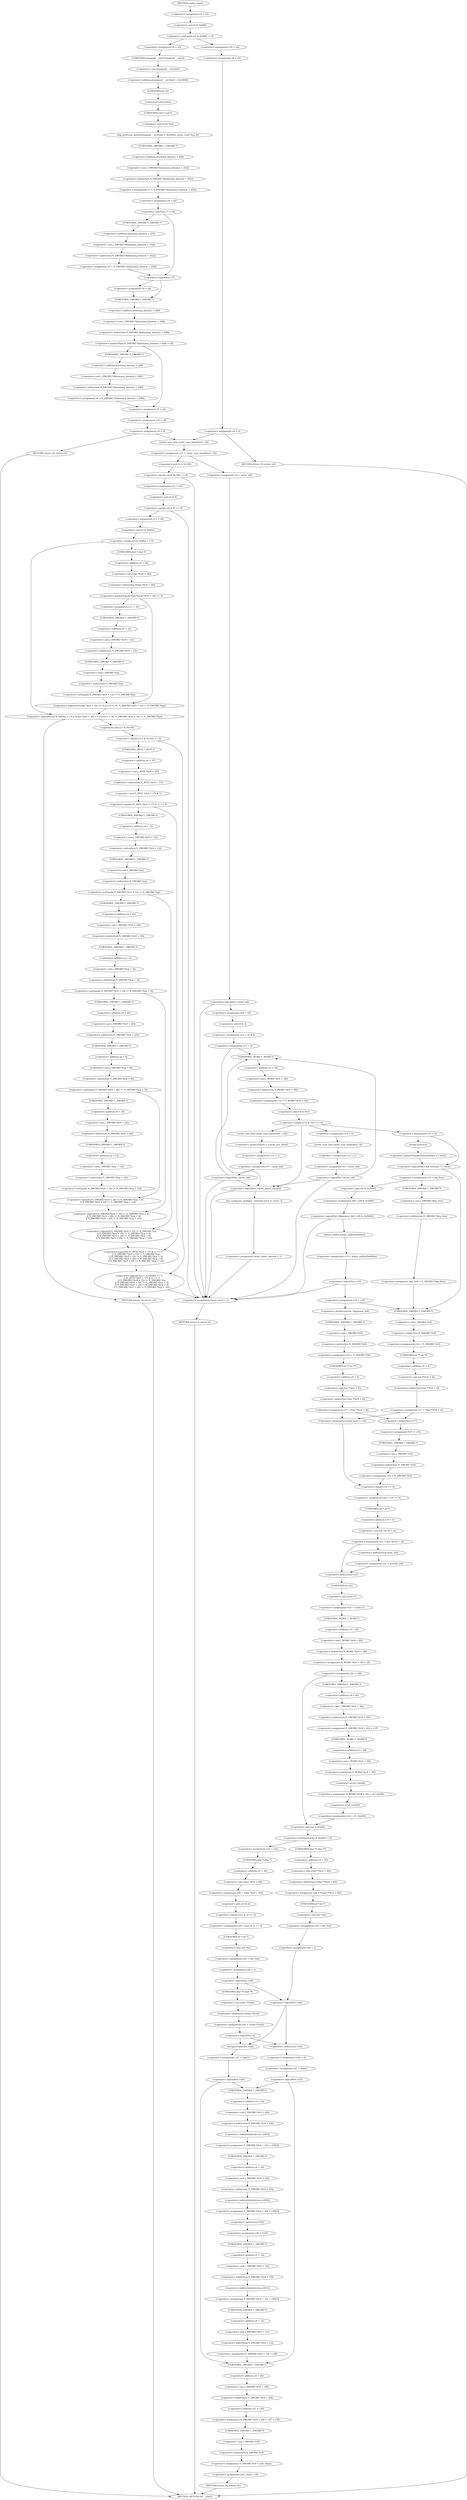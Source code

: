 digraph cache_insert {  
"1000158" [label = "(<operator>.assignment,v5 = a5)" ]
"1000162" [label = "(<operator>.notEquals,(a5 & 0x980) != 0)" ]
"1000163" [label = "(<operator>.and,a5 & 0x980)" ]
"1000168" [label = "(<operator>.assignment,v6 = a5)" ]
"1000171" [label = "(log_query,log_query((unsigned __int16)a5 + 0x10000, (int)s, (void *)cp, 0))" ]
"1000172" [label = "(<operator>.addition,(unsigned __int16)a5 + 0x10000)" ]
"1000173" [label = "(<operator>.cast,(unsigned __int16)a5)" ]
"1000174" [label = "(UNKNOWN,unsigned __int16,unsigned __int16)" ]
"1000177" [label = "(<operator>.cast,(int)s)" ]
"1000178" [label = "(UNKNOWN,int,int)" ]
"1000180" [label = "(<operator>.cast,(void *)cp)" ]
"1000181" [label = "(UNKNOWN,void *,void *)" ]
"1000184" [label = "(<operator>.assignment,v7 = *(_DWORD *)(dnsmasq_daemon + 252))" ]
"1000186" [label = "(<operator>.indirection,*(_DWORD *)(dnsmasq_daemon + 252))" ]
"1000187" [label = "(<operator>.cast,(_DWORD *)(dnsmasq_daemon + 252))" ]
"1000188" [label = "(UNKNOWN,_DWORD *,_DWORD *)" ]
"1000189" [label = "(<operator>.addition,dnsmasq_daemon + 252)" ]
"1000192" [label = "(<operator>.assignment,v8 = a4)" ]
"1000196" [label = "(<operator>.lessThan,v7 < a4)" ]
"1000199" [label = "(<operator>.assignment,v8 = *(_DWORD *)(dnsmasq_daemon + 252))" ]
"1000201" [label = "(<operator>.indirection,*(_DWORD *)(dnsmasq_daemon + 252))" ]
"1000202" [label = "(<operator>.cast,(_DWORD *)(dnsmasq_daemon + 252))" ]
"1000203" [label = "(UNKNOWN,_DWORD *,_DWORD *)" ]
"1000204" [label = "(<operator>.addition,dnsmasq_daemon + 252)" ]
"1000208" [label = "(<operator>.logicalNot,!v7)" ]
"1000210" [label = "(<operator>.assignment,v8 = a4)" ]
"1000214" [label = "(<operator>.greaterThan,*(_DWORD *)(dnsmasq_daemon + 248) > v8)" ]
"1000215" [label = "(<operator>.indirection,*(_DWORD *)(dnsmasq_daemon + 248))" ]
"1000216" [label = "(<operator>.cast,(_DWORD *)(dnsmasq_daemon + 248))" ]
"1000217" [label = "(UNKNOWN,_DWORD *,_DWORD *)" ]
"1000218" [label = "(<operator>.addition,dnsmasq_daemon + 248)" ]
"1000222" [label = "(<operator>.assignment,v8 = *(_DWORD *)(dnsmasq_daemon + 248))" ]
"1000224" [label = "(<operator>.indirection,*(_DWORD *)(dnsmasq_daemon + 248))" ]
"1000225" [label = "(<operator>.cast,(_DWORD *)(dnsmasq_daemon + 248))" ]
"1000226" [label = "(UNKNOWN,_DWORD *,_DWORD *)" ]
"1000227" [label = "(<operator>.addition,dnsmasq_daemon + 248)" ]
"1000230" [label = "(<operator>.assignment,v5 = a5)" ]
"1000233" [label = "(<operator>.assignment,v30 = v8)" ]
"1000236" [label = "(<operator>.assignment,v9 = 0)" ]
"1000241" [label = "(RETURN,return v9;,return v9;)" ]
"1000245" [label = "(<operator>.assignment,v30 = a4)" ]
"1000248" [label = "(<operator>.assignment,v6 = a5)" ]
"1000251" [label = "(<operator>.assignment,v9 = 0)" ]
"1000256" [label = "(RETURN,return v9;,return v9;)" ]
"1000258" [label = "(<operator>.assignment,v10 = cache_scan_free(time1, v5))" ]
"1000260" [label = "(cache_scan_free,cache_scan_free(time1, v5))" ]
"1000267" [label = "(<operator>.equals,(v6 & 0x180) == 0)" ]
"1000268" [label = "(<operator>.and,v6 & 0x180)" ]
"1000273" [label = "(<operator>.assignment,v9 = v10)" ]
"1000277" [label = "(<operator>.equals,(v6 & 8) == 0)" ]
"1000278" [label = "(<operator>.and,v6 & 8)" ]
"1000283" [label = "(<operator>.assignment,v11 = v6)" ]
"1000287" [label = "(<operator>.logicalOr,(a5 & 0x80u) == 0 || *(char *)(v9 + 36) >= 0 || (v11 = v6, *(_DWORD *)(v9 + 12) != *(_DWORD *)cp))" ]
"1000288" [label = "(<operator>.equals,(a5 & 0x80u) == 0)" ]
"1000289" [label = "(<operator>.and,a5 & 0x80u)" ]
"1000293" [label = "(<operator>.logicalOr,*(char *)(v9 + 36) >= 0 || (v11 = v6, *(_DWORD *)(v9 + 12) != *(_DWORD *)cp))" ]
"1000294" [label = "(<operator>.greaterEqualsThan,*(char *)(v9 + 36) >= 0)" ]
"1000295" [label = "(<operator>.indirection,*(char *)(v9 + 36))" ]
"1000296" [label = "(<operator>.cast,(char *)(v9 + 36))" ]
"1000297" [label = "(UNKNOWN,char *,char *)" ]
"1000298" [label = "(<operator>.addition,v9 + 36)" ]
"1000303" [label = "(<operator>.assignment,v11 = v6)" ]
"1000306" [label = "(<operator>.notEquals,*(_DWORD *)(v9 + 12) != *(_DWORD *)cp)" ]
"1000307" [label = "(<operator>.indirection,*(_DWORD *)(v9 + 12))" ]
"1000308" [label = "(<operator>.cast,(_DWORD *)(v9 + 12))" ]
"1000309" [label = "(UNKNOWN,_DWORD *,_DWORD *)" ]
"1000310" [label = "(<operator>.addition,v9 + 12)" ]
"1000313" [label = "(<operator>.indirection,*(_DWORD *)cp)" ]
"1000314" [label = "(<operator>.cast,(_DWORD *)cp)" ]
"1000315" [label = "(UNKNOWN,_DWORD *,_DWORD *)" ]
"1000319" [label = "(<operator>.logicalOr,(v11 & 0x100) == 0\n        || (*(_BYTE *)(v9 + 37) & 1) == 0\n        || *(_DWORD *)(v9 + 12) != *(_DWORD *)cp\n        || *(_DWORD *)(v9 + 16) != *(_DWORD *)(cp + 4)\n        || *(_DWORD *)(v9 + 20) != *(_DWORD *)(cp + 8)\n        || *(_DWORD *)(v9 + 24) != *(_DWORD *)(cp + 12))" ]
"1000320" [label = "(<operator>.equals,(v11 & 0x100) == 0)" ]
"1000321" [label = "(<operator>.and,v11 & 0x100)" ]
"1000325" [label = "(<operator>.logicalOr,(*(_BYTE *)(v9 + 37) & 1) == 0\n        || *(_DWORD *)(v9 + 12) != *(_DWORD *)cp\n        || *(_DWORD *)(v9 + 16) != *(_DWORD *)(cp + 4)\n        || *(_DWORD *)(v9 + 20) != *(_DWORD *)(cp + 8)\n        || *(_DWORD *)(v9 + 24) != *(_DWORD *)(cp + 12))" ]
"1000326" [label = "(<operator>.equals,(*(_BYTE *)(v9 + 37) & 1) == 0)" ]
"1000327" [label = "(<operator>.and,*(_BYTE *)(v9 + 37) & 1)" ]
"1000328" [label = "(<operator>.indirection,*(_BYTE *)(v9 + 37))" ]
"1000329" [label = "(<operator>.cast,(_BYTE *)(v9 + 37))" ]
"1000330" [label = "(UNKNOWN,_BYTE *,_BYTE *)" ]
"1000331" [label = "(<operator>.addition,v9 + 37)" ]
"1000336" [label = "(<operator>.logicalOr,*(_DWORD *)(v9 + 12) != *(_DWORD *)cp\n        || *(_DWORD *)(v9 + 16) != *(_DWORD *)(cp + 4)\n        || *(_DWORD *)(v9 + 20) != *(_DWORD *)(cp + 8)\n        || *(_DWORD *)(v9 + 24) != *(_DWORD *)(cp + 12))" ]
"1000337" [label = "(<operator>.notEquals,*(_DWORD *)(v9 + 12) != *(_DWORD *)cp)" ]
"1000338" [label = "(<operator>.indirection,*(_DWORD *)(v9 + 12))" ]
"1000339" [label = "(<operator>.cast,(_DWORD *)(v9 + 12))" ]
"1000340" [label = "(UNKNOWN,_DWORD *,_DWORD *)" ]
"1000341" [label = "(<operator>.addition,v9 + 12)" ]
"1000344" [label = "(<operator>.indirection,*(_DWORD *)cp)" ]
"1000345" [label = "(<operator>.cast,(_DWORD *)cp)" ]
"1000346" [label = "(UNKNOWN,_DWORD *,_DWORD *)" ]
"1000348" [label = "(<operator>.logicalOr,*(_DWORD *)(v9 + 16) != *(_DWORD *)(cp + 4)\n        || *(_DWORD *)(v9 + 20) != *(_DWORD *)(cp + 8)\n        || *(_DWORD *)(v9 + 24) != *(_DWORD *)(cp + 12))" ]
"1000349" [label = "(<operator>.notEquals,*(_DWORD *)(v9 + 16) != *(_DWORD *)(cp + 4))" ]
"1000350" [label = "(<operator>.indirection,*(_DWORD *)(v9 + 16))" ]
"1000351" [label = "(<operator>.cast,(_DWORD *)(v9 + 16))" ]
"1000352" [label = "(UNKNOWN,_DWORD *,_DWORD *)" ]
"1000353" [label = "(<operator>.addition,v9 + 16)" ]
"1000356" [label = "(<operator>.indirection,*(_DWORD *)(cp + 4))" ]
"1000357" [label = "(<operator>.cast,(_DWORD *)(cp + 4))" ]
"1000358" [label = "(UNKNOWN,_DWORD *,_DWORD *)" ]
"1000359" [label = "(<operator>.addition,cp + 4)" ]
"1000362" [label = "(<operator>.logicalOr,*(_DWORD *)(v9 + 20) != *(_DWORD *)(cp + 8)\n        || *(_DWORD *)(v9 + 24) != *(_DWORD *)(cp + 12))" ]
"1000363" [label = "(<operator>.notEquals,*(_DWORD *)(v9 + 20) != *(_DWORD *)(cp + 8))" ]
"1000364" [label = "(<operator>.indirection,*(_DWORD *)(v9 + 20))" ]
"1000365" [label = "(<operator>.cast,(_DWORD *)(v9 + 20))" ]
"1000366" [label = "(UNKNOWN,_DWORD *,_DWORD *)" ]
"1000367" [label = "(<operator>.addition,v9 + 20)" ]
"1000370" [label = "(<operator>.indirection,*(_DWORD *)(cp + 8))" ]
"1000371" [label = "(<operator>.cast,(_DWORD *)(cp + 8))" ]
"1000372" [label = "(UNKNOWN,_DWORD *,_DWORD *)" ]
"1000373" [label = "(<operator>.addition,cp + 8)" ]
"1000376" [label = "(<operator>.notEquals,*(_DWORD *)(v9 + 24) != *(_DWORD *)(cp + 12))" ]
"1000377" [label = "(<operator>.indirection,*(_DWORD *)(v9 + 24))" ]
"1000378" [label = "(<operator>.cast,(_DWORD *)(v9 + 24))" ]
"1000379" [label = "(UNKNOWN,_DWORD *,_DWORD *)" ]
"1000380" [label = "(<operator>.addition,v9 + 24)" ]
"1000383" [label = "(<operator>.indirection,*(_DWORD *)(cp + 12))" ]
"1000384" [label = "(<operator>.cast,(_DWORD *)(cp + 12))" ]
"1000385" [label = "(UNKNOWN,_DWORD *,_DWORD *)" ]
"1000386" [label = "(<operator>.addition,cp + 12)" ]
"1000391" [label = "(RETURN,return v9;,return v9;)" ]
"1000393" [label = "(<operator>.assignment,v9 = cache_tail)" ]
"1000397" [label = "(<operator>.logicalNot,!cache_tail)" ]
"1000400" [label = "(<operator>.assignment,v29 = v6)" ]
"1000403" [label = "(<operator>.assignment,v12 = v6 & 4)" ]
"1000405" [label = "(<operator>.and,v6 & 4)" ]
"1000408" [label = "(<operator>.assignment,v13 = 0)" ]
"1000414" [label = "(<operator>.assignment,v14 = *(_WORD *)(v9 + 36))" ]
"1000416" [label = "(<operator>.indirection,*(_WORD *)(v9 + 36))" ]
"1000417" [label = "(<operator>.cast,(_WORD *)(v9 + 36))" ]
"1000418" [label = "(UNKNOWN,_WORD *,_WORD *)" ]
"1000419" [label = "(<operator>.addition,v9 + 36)" ]
"1000423" [label = "(<operator>.equals,(v14 & 0xC) == 0)" ]
"1000424" [label = "(<operator>.and,v14 & 0xC)" ]
"1000429" [label = "(<operator>.assignment,v15 = 0)" ]
"1000433" [label = "(<operator>.logicalAnd,s && strlen(s) >= 0x32)" ]
"1000435" [label = "(<operator>.greaterEqualsThan,strlen(s) >= 0x32)" ]
"1000436" [label = "(strlen,strlen(s))" ]
"1000440" [label = "(<operator>.assignment,v15 = big_free)" ]
"1000446" [label = "(<operator>.assignment,big_free = *(_DWORD *)big_free)" ]
"1000448" [label = "(<operator>.indirection,*(_DWORD *)big_free)" ]
"1000449" [label = "(<operator>.cast,(_DWORD *)big_free)" ]
"1000450" [label = "(UNKNOWN,_DWORD *,_DWORD *)" ]
"1000455" [label = "(<operator>.logicalNot,!(bignames_left | v29 & 0x5000))" ]
"1000456" [label = "(<operator>.or,bignames_left | v29 & 0x5000)" ]
"1000458" [label = "(<operator>.and,v29 & 0x5000)" ]
"1000462" [label = "(<operator>.assignment,v19 = whine_malloc(0x404u))" ]
"1000464" [label = "(whine_malloc,whine_malloc(0x404u))" ]
"1000467" [label = "(<operator>.logicalNot,!v19)" ]
"1000470" [label = "(<operator>.assignment,v15 = v19)" ]
"1000476" [label = "(<operator>.preDecrement,--bignames_left)" ]
"1000478" [label = "(<operator>.assignment,v16 = *(_DWORD *)v9)" ]
"1000480" [label = "(<operator>.indirection,*(_DWORD *)v9)" ]
"1000481" [label = "(<operator>.cast,(_DWORD *)v9)" ]
"1000482" [label = "(UNKNOWN,_DWORD *,_DWORD *)" ]
"1000484" [label = "(<operator>.assignment,v17 = *(int **)(v9 + 4))" ]
"1000486" [label = "(<operator>.indirection,*(int **)(v9 + 4))" ]
"1000487" [label = "(<operator>.cast,(int **)(v9 + 4))" ]
"1000488" [label = "(UNKNOWN,int **,int **)" ]
"1000489" [label = "(<operator>.addition,v9 + 4)" ]
"1000496" [label = "(<operator>.assignment,v16 = *(_DWORD *)v9)" ]
"1000498" [label = "(<operator>.indirection,*(_DWORD *)v9)" ]
"1000499" [label = "(<operator>.cast,(_DWORD *)v9)" ]
"1000500" [label = "(UNKNOWN,_DWORD *,_DWORD *)" ]
"1000502" [label = "(<operator>.assignment,v17 = *(int **)(v9 + 4))" ]
"1000504" [label = "(<operator>.indirection,*(int **)(v9 + 4))" ]
"1000505" [label = "(<operator>.cast,(int **)(v9 + 4))" ]
"1000506" [label = "(UNKNOWN,int **,int **)" ]
"1000507" [label = "(<operator>.addition,v9 + 4)" ]
"1000514" [label = "(<operator>.assignment,*v17 = v16)" ]
"1000515" [label = "(<operator>.indirection,*v17)" ]
"1000518" [label = "(<operator>.assignment,v16 = *(_DWORD *)v9)" ]
"1000520" [label = "(<operator>.indirection,*(_DWORD *)v9)" ]
"1000521" [label = "(<operator>.cast,(_DWORD *)v9)" ]
"1000522" [label = "(UNKNOWN,_DWORD *,_DWORD *)" ]
"1000526" [label = "(<operator>.assignment,cache_head = v16)" ]
"1000530" [label = "(<operator>.assignment,v20 = v16 == 0)" ]
"1000532" [label = "(<operator>.equals,v16 == 0)" ]
"1000535" [label = "(<operator>.assignment,v21 = (int *)(v16 + 4))" ]
"1000537" [label = "(<operator>.cast,(int *)(v16 + 4))" ]
"1000538" [label = "(UNKNOWN,int *,int *)" ]
"1000539" [label = "(<operator>.addition,v16 + 4)" ]
"1000544" [label = "(<operator>.assignment,v21 = &cache_tail)" ]
"1000546" [label = "(<operator>.addressOf,&cache_tail)" ]
"1000548" [label = "(<operator>.assignment,*v21 = (int)v17)" ]
"1000549" [label = "(<operator>.indirection,*v21)" ]
"1000551" [label = "(<operator>.cast,(int)v17)" ]
"1000552" [label = "(UNKNOWN,int,int)" ]
"1000554" [label = "(<operator>.assignment,*(_WORD *)(v9 + 36) = a5)" ]
"1000555" [label = "(<operator>.indirection,*(_WORD *)(v9 + 36))" ]
"1000556" [label = "(<operator>.cast,(_WORD *)(v9 + 36))" ]
"1000557" [label = "(UNKNOWN,_WORD *,_WORD *)" ]
"1000558" [label = "(<operator>.addition,v9 + 36)" ]
"1000562" [label = "(<operator>.assignment,v22 = v29)" ]
"1000568" [label = "(<operator>.assignment,*(_DWORD *)(v9 + 40) = v15)" ]
"1000569" [label = "(<operator>.indirection,*(_DWORD *)(v9 + 40))" ]
"1000570" [label = "(<operator>.cast,(_DWORD *)(v9 + 40))" ]
"1000571" [label = "(UNKNOWN,_DWORD *,_DWORD *)" ]
"1000572" [label = "(<operator>.addition,v9 + 40)" ]
"1000576" [label = "(<operator>.assignment,*(_WORD *)(v9 + 36) = a5 | 0x200)" ]
"1000577" [label = "(<operator>.indirection,*(_WORD *)(v9 + 36))" ]
"1000578" [label = "(<operator>.cast,(_WORD *)(v9 + 36))" ]
"1000579" [label = "(UNKNOWN,_WORD *,_WORD *)" ]
"1000580" [label = "(<operator>.addition,v9 + 36)" ]
"1000583" [label = "(<operator>.or,a5 | 0x200)" ]
"1000586" [label = "(<operator>.assignment,v22 = a5 | 0x200)" ]
"1000588" [label = "(<operator>.or,a5 | 0x200)" ]
"1000592" [label = "(<operator>.notEquals,(v22 & 0x200) != 0)" ]
"1000593" [label = "(<operator>.and,v22 & 0x200)" ]
"1000598" [label = "(<operator>.assignment,v24 = *(char **)(v9 + 40))" ]
"1000600" [label = "(<operator>.indirection,*(char **)(v9 + 40))" ]
"1000601" [label = "(<operator>.cast,(char **)(v9 + 40))" ]
"1000602" [label = "(UNKNOWN,char **,char **)" ]
"1000603" [label = "(<operator>.addition,v9 + 40)" ]
"1000606" [label = "(<operator>.assignment,v25 = (int *)cp)" ]
"1000608" [label = "(<operator>.cast,(int *)cp)" ]
"1000609" [label = "(UNKNOWN,int *,int *)" ]
"1000611" [label = "(<operator>.assignment,v26 = s)" ]
"1000616" [label = "(<operator>.assignment,v23 = v22)" ]
"1000619" [label = "(<operator>.assignment,v24 = (char *)(v9 + 40))" ]
"1000621" [label = "(<operator>.cast,(char *)(v9 + 40))" ]
"1000622" [label = "(UNKNOWN,char *,char *)" ]
"1000623" [label = "(<operator>.addition,v9 + 40)" ]
"1000626" [label = "(<operator>.assignment,v20 = (v23 & 2) == 0)" ]
"1000628" [label = "(<operator>.equals,(v23 & 2) == 0)" ]
"1000629" [label = "(<operator>.and,v23 & 2)" ]
"1000633" [label = "(<operator>.assignment,v25 = (int *)cp)" ]
"1000635" [label = "(<operator>.cast,(int *)cp)" ]
"1000636" [label = "(UNKNOWN,int *,int *)" ]
"1000638" [label = "(<operator>.assignment,v26 = s)" ]
"1000642" [label = "(<operator>.logicalNot,!v20)" ]
"1000645" [label = "(<operator>.assignment,v24 = *(char **)v24)" ]
"1000647" [label = "(<operator>.indirection,*(char **)v24)" ]
"1000648" [label = "(<operator>.cast,(char **)v24)" ]
"1000649" [label = "(UNKNOWN,char **,char **)" ]
"1000652" [label = "(<operator>.logicalNot,!s)" ]
"1000656" [label = "(<operator>.assignment,*v24 = 0)" ]
"1000657" [label = "(<operator>.indirection,*v24)" ]
"1000660" [label = "(<operator>.assignment,v27 = time1)" ]
"1000664" [label = "(<operator>.logicalNot,!v25)" ]
"1000668" [label = "(<operator>.assignment,*(_DWORD *)(v9 + 28) = v27 + v30)" ]
"1000669" [label = "(<operator>.indirection,*(_DWORD *)(v9 + 28))" ]
"1000670" [label = "(<operator>.cast,(_DWORD *)(v9 + 28))" ]
"1000671" [label = "(UNKNOWN,_DWORD *,_DWORD *)" ]
"1000672" [label = "(<operator>.addition,v9 + 28)" ]
"1000675" [label = "(<operator>.addition,v27 + v30)" ]
"1000678" [label = "(<operator>.assignment,*(_DWORD *)v9 = new_chain)" ]
"1000679" [label = "(<operator>.indirection,*(_DWORD *)v9)" ]
"1000680" [label = "(<operator>.cast,(_DWORD *)v9)" ]
"1000681" [label = "(UNKNOWN,_DWORD *,_DWORD *)" ]
"1000684" [label = "(<operator>.assignment,new_chain = v9)" ]
"1000687" [label = "(RETURN,return v9;,return v9;)" ]
"1000690" [label = "(<operator>.assignment,*(_DWORD *)(v9 + 24) = v25[3])" ]
"1000691" [label = "(<operator>.indirection,*(_DWORD *)(v9 + 24))" ]
"1000692" [label = "(<operator>.cast,(_DWORD *)(v9 + 24))" ]
"1000693" [label = "(UNKNOWN,_DWORD *,_DWORD *)" ]
"1000694" [label = "(<operator>.addition,v9 + 24)" ]
"1000697" [label = "(<operator>.indirectIndexAccess,v25[3])" ]
"1000700" [label = "(<operator>.assignment,*(_DWORD *)(v9 + 20) = v25[2])" ]
"1000701" [label = "(<operator>.indirection,*(_DWORD *)(v9 + 20))" ]
"1000702" [label = "(<operator>.cast,(_DWORD *)(v9 + 20))" ]
"1000703" [label = "(UNKNOWN,_DWORD *,_DWORD *)" ]
"1000704" [label = "(<operator>.addition,v9 + 20)" ]
"1000707" [label = "(<operator>.indirectIndexAccess,v25[2])" ]
"1000710" [label = "(<operator>.assignment,v28 = *v25)" ]
"1000712" [label = "(<operator>.indirection,*v25)" ]
"1000714" [label = "(<operator>.assignment,*(_DWORD *)(v9 + 16) = v25[1])" ]
"1000715" [label = "(<operator>.indirection,*(_DWORD *)(v9 + 16))" ]
"1000716" [label = "(<operator>.cast,(_DWORD *)(v9 + 16))" ]
"1000717" [label = "(UNKNOWN,_DWORD *,_DWORD *)" ]
"1000718" [label = "(<operator>.addition,v9 + 16)" ]
"1000721" [label = "(<operator>.indirectIndexAccess,v25[1])" ]
"1000724" [label = "(<operator>.assignment,*(_DWORD *)(v9 + 12) = v28)" ]
"1000725" [label = "(<operator>.indirection,*(_DWORD *)(v9 + 12))" ]
"1000726" [label = "(<operator>.cast,(_DWORD *)(v9 + 12))" ]
"1000727" [label = "(UNKNOWN,_DWORD *,_DWORD *)" ]
"1000728" [label = "(<operator>.addition,v9 + 12)" ]
"1000734" [label = "(strcpy,strcpy(v24, v26))" ]
"1000737" [label = "(<operator>.assignment,v27 = time1)" ]
"1000741" [label = "(<operator>.logicalNot,!v25)" ]
"1000746" [label = "(<operator>.logicalNot,!v26)" ]
"1000756" [label = "(cache_scan_free,cache_scan_free(time1, v14))" ]
"1000759" [label = "(<operator>.preIncrement,++cache_live_freed)" ]
"1000761" [label = "(<operator>.assignment,v13 = 1)" ]
"1000764" [label = "(<operator>.assignment,v9 = cache_tail)" ]
"1000768" [label = "(<operator>.logicalNot,!cache_tail)" ]
"1000773" [label = "(<operator>.assignment,v13 = 0)" ]
"1000776" [label = "(cache_scan_free,cache_scan_free(time1, 0))" ]
"1000779" [label = "(<operator>.assignment,v12 = 1)" ]
"1000782" [label = "(<operator>.assignment,v9 = cache_tail)" ]
"1000786" [label = "(<operator>.logicalNot,!cache_tail)" ]
"1000790" [label = "(<operator>.logicalNot,!cache_insert_warned)" ]
"1000793" [label = "(my_syslog,my_syslog(3, \"Internal error in cache.\"))" ]
"1000796" [label = "(<operator>.assignment,cache_insert_warned = 1)" ]
"1000800" [label = "(<operator>.assignment,insert_error = 1)" ]
"1000803" [label = "(RETURN,return 0;,return 0;)" ]
"1000126" [label = "(METHOD,cache_insert)" ]
"1000805" [label = "(METHOD_RETURN,int __cdecl)" ]
  "1000158" -> "1000163" 
  "1000162" -> "1000168" 
  "1000162" -> "1000245" 
  "1000163" -> "1000162" 
  "1000168" -> "1000174" 
  "1000171" -> "1000188" 
  "1000172" -> "1000178" 
  "1000173" -> "1000172" 
  "1000174" -> "1000173" 
  "1000177" -> "1000181" 
  "1000178" -> "1000177" 
  "1000180" -> "1000171" 
  "1000181" -> "1000180" 
  "1000184" -> "1000192" 
  "1000186" -> "1000184" 
  "1000187" -> "1000186" 
  "1000188" -> "1000189" 
  "1000189" -> "1000187" 
  "1000192" -> "1000196" 
  "1000196" -> "1000203" 
  "1000196" -> "1000208" 
  "1000199" -> "1000208" 
  "1000201" -> "1000199" 
  "1000202" -> "1000201" 
  "1000203" -> "1000204" 
  "1000204" -> "1000202" 
  "1000208" -> "1000217" 
  "1000208" -> "1000210" 
  "1000210" -> "1000217" 
  "1000214" -> "1000226" 
  "1000214" -> "1000230" 
  "1000215" -> "1000214" 
  "1000216" -> "1000215" 
  "1000217" -> "1000218" 
  "1000218" -> "1000216" 
  "1000222" -> "1000230" 
  "1000224" -> "1000222" 
  "1000225" -> "1000224" 
  "1000226" -> "1000227" 
  "1000227" -> "1000225" 
  "1000230" -> "1000233" 
  "1000233" -> "1000236" 
  "1000236" -> "1000241" 
  "1000236" -> "1000260" 
  "1000241" -> "1000805" 
  "1000245" -> "1000248" 
  "1000248" -> "1000251" 
  "1000251" -> "1000256" 
  "1000251" -> "1000260" 
  "1000256" -> "1000805" 
  "1000258" -> "1000268" 
  "1000258" -> "1000393" 
  "1000260" -> "1000258" 
  "1000267" -> "1000800" 
  "1000267" -> "1000273" 
  "1000268" -> "1000267" 
  "1000273" -> "1000278" 
  "1000277" -> "1000800" 
  "1000277" -> "1000283" 
  "1000278" -> "1000277" 
  "1000283" -> "1000289" 
  "1000287" -> "1000321" 
  "1000287" -> "1000391" 
  "1000288" -> "1000297" 
  "1000288" -> "1000287" 
  "1000289" -> "1000288" 
  "1000293" -> "1000287" 
  "1000294" -> "1000293" 
  "1000294" -> "1000303" 
  "1000295" -> "1000294" 
  "1000296" -> "1000295" 
  "1000297" -> "1000298" 
  "1000298" -> "1000296" 
  "1000303" -> "1000309" 
  "1000306" -> "1000293" 
  "1000307" -> "1000315" 
  "1000308" -> "1000307" 
  "1000309" -> "1000310" 
  "1000310" -> "1000308" 
  "1000313" -> "1000306" 
  "1000314" -> "1000313" 
  "1000315" -> "1000314" 
  "1000319" -> "1000800" 
  "1000319" -> "1000391" 
  "1000320" -> "1000330" 
  "1000320" -> "1000319" 
  "1000321" -> "1000320" 
  "1000325" -> "1000319" 
  "1000326" -> "1000340" 
  "1000326" -> "1000325" 
  "1000327" -> "1000326" 
  "1000328" -> "1000327" 
  "1000329" -> "1000328" 
  "1000330" -> "1000331" 
  "1000331" -> "1000329" 
  "1000336" -> "1000325" 
  "1000337" -> "1000352" 
  "1000337" -> "1000336" 
  "1000338" -> "1000346" 
  "1000339" -> "1000338" 
  "1000340" -> "1000341" 
  "1000341" -> "1000339" 
  "1000344" -> "1000337" 
  "1000345" -> "1000344" 
  "1000346" -> "1000345" 
  "1000348" -> "1000336" 
  "1000349" -> "1000366" 
  "1000349" -> "1000348" 
  "1000350" -> "1000358" 
  "1000351" -> "1000350" 
  "1000352" -> "1000353" 
  "1000353" -> "1000351" 
  "1000356" -> "1000349" 
  "1000357" -> "1000356" 
  "1000358" -> "1000359" 
  "1000359" -> "1000357" 
  "1000362" -> "1000348" 
  "1000363" -> "1000379" 
  "1000363" -> "1000362" 
  "1000364" -> "1000372" 
  "1000365" -> "1000364" 
  "1000366" -> "1000367" 
  "1000367" -> "1000365" 
  "1000370" -> "1000363" 
  "1000371" -> "1000370" 
  "1000372" -> "1000373" 
  "1000373" -> "1000371" 
  "1000376" -> "1000362" 
  "1000377" -> "1000385" 
  "1000378" -> "1000377" 
  "1000379" -> "1000380" 
  "1000380" -> "1000378" 
  "1000383" -> "1000376" 
  "1000384" -> "1000383" 
  "1000385" -> "1000386" 
  "1000386" -> "1000384" 
  "1000391" -> "1000805" 
  "1000393" -> "1000397" 
  "1000397" -> "1000800" 
  "1000397" -> "1000400" 
  "1000400" -> "1000405" 
  "1000403" -> "1000408" 
  "1000405" -> "1000403" 
  "1000408" -> "1000418" 
  "1000408" -> "1000790" 
  "1000414" -> "1000424" 
  "1000416" -> "1000414" 
  "1000417" -> "1000416" 
  "1000418" -> "1000419" 
  "1000419" -> "1000417" 
  "1000423" -> "1000429" 
  "1000423" -> "1000790" 
  "1000423" -> "1000756" 
  "1000423" -> "1000773" 
  "1000424" -> "1000423" 
  "1000429" -> "1000433" 
  "1000429" -> "1000436" 
  "1000433" -> "1000440" 
  "1000433" -> "1000500" 
  "1000435" -> "1000433" 
  "1000436" -> "1000435" 
  "1000440" -> "1000450" 
  "1000440" -> "1000458" 
  "1000446" -> "1000500" 
  "1000448" -> "1000446" 
  "1000449" -> "1000448" 
  "1000450" -> "1000449" 
  "1000455" -> "1000800" 
  "1000455" -> "1000464" 
  "1000456" -> "1000455" 
  "1000458" -> "1000456" 
  "1000462" -> "1000467" 
  "1000464" -> "1000462" 
  "1000467" -> "1000800" 
  "1000467" -> "1000470" 
  "1000470" -> "1000476" 
  "1000470" -> "1000500" 
  "1000476" -> "1000482" 
  "1000478" -> "1000488" 
  "1000480" -> "1000478" 
  "1000481" -> "1000480" 
  "1000482" -> "1000481" 
  "1000484" -> "1000515" 
  "1000484" -> "1000526" 
  "1000486" -> "1000484" 
  "1000487" -> "1000486" 
  "1000488" -> "1000489" 
  "1000489" -> "1000487" 
  "1000496" -> "1000506" 
  "1000498" -> "1000496" 
  "1000499" -> "1000498" 
  "1000500" -> "1000499" 
  "1000502" -> "1000515" 
  "1000502" -> "1000526" 
  "1000504" -> "1000502" 
  "1000505" -> "1000504" 
  "1000506" -> "1000507" 
  "1000507" -> "1000505" 
  "1000514" -> "1000522" 
  "1000515" -> "1000514" 
  "1000518" -> "1000532" 
  "1000520" -> "1000518" 
  "1000521" -> "1000520" 
  "1000522" -> "1000521" 
  "1000526" -> "1000532" 
  "1000530" -> "1000538" 
  "1000532" -> "1000530" 
  "1000535" -> "1000546" 
  "1000535" -> "1000549" 
  "1000537" -> "1000535" 
  "1000538" -> "1000539" 
  "1000539" -> "1000537" 
  "1000544" -> "1000549" 
  "1000546" -> "1000544" 
  "1000548" -> "1000557" 
  "1000549" -> "1000552" 
  "1000551" -> "1000548" 
  "1000552" -> "1000551" 
  "1000554" -> "1000562" 
  "1000555" -> "1000554" 
  "1000556" -> "1000555" 
  "1000557" -> "1000558" 
  "1000558" -> "1000556" 
  "1000562" -> "1000571" 
  "1000562" -> "1000593" 
  "1000568" -> "1000579" 
  "1000569" -> "1000568" 
  "1000570" -> "1000569" 
  "1000571" -> "1000572" 
  "1000572" -> "1000570" 
  "1000576" -> "1000588" 
  "1000577" -> "1000583" 
  "1000578" -> "1000577" 
  "1000579" -> "1000580" 
  "1000580" -> "1000578" 
  "1000583" -> "1000576" 
  "1000586" -> "1000593" 
  "1000588" -> "1000586" 
  "1000592" -> "1000602" 
  "1000592" -> "1000616" 
  "1000593" -> "1000592" 
  "1000598" -> "1000609" 
  "1000600" -> "1000598" 
  "1000601" -> "1000600" 
  "1000602" -> "1000603" 
  "1000603" -> "1000601" 
  "1000606" -> "1000611" 
  "1000608" -> "1000606" 
  "1000609" -> "1000608" 
  "1000611" -> "1000746" 
  "1000616" -> "1000622" 
  "1000619" -> "1000629" 
  "1000621" -> "1000619" 
  "1000622" -> "1000623" 
  "1000623" -> "1000621" 
  "1000626" -> "1000636" 
  "1000628" -> "1000626" 
  "1000629" -> "1000628" 
  "1000633" -> "1000638" 
  "1000635" -> "1000633" 
  "1000636" -> "1000635" 
  "1000638" -> "1000642" 
  "1000642" -> "1000649" 
  "1000642" -> "1000746" 
  "1000645" -> "1000652" 
  "1000647" -> "1000645" 
  "1000648" -> "1000647" 
  "1000649" -> "1000648" 
  "1000652" -> "1000657" 
  "1000652" -> "1000734" 
  "1000656" -> "1000660" 
  "1000657" -> "1000656" 
  "1000660" -> "1000664" 
  "1000664" -> "1000671" 
  "1000664" -> "1000693" 
  "1000668" -> "1000681" 
  "1000669" -> "1000675" 
  "1000670" -> "1000669" 
  "1000671" -> "1000672" 
  "1000672" -> "1000670" 
  "1000675" -> "1000668" 
  "1000678" -> "1000684" 
  "1000679" -> "1000678" 
  "1000680" -> "1000679" 
  "1000681" -> "1000680" 
  "1000684" -> "1000687" 
  "1000687" -> "1000805" 
  "1000690" -> "1000703" 
  "1000691" -> "1000697" 
  "1000692" -> "1000691" 
  "1000693" -> "1000694" 
  "1000694" -> "1000692" 
  "1000697" -> "1000690" 
  "1000700" -> "1000712" 
  "1000701" -> "1000707" 
  "1000702" -> "1000701" 
  "1000703" -> "1000704" 
  "1000704" -> "1000702" 
  "1000707" -> "1000700" 
  "1000710" -> "1000717" 
  "1000712" -> "1000710" 
  "1000714" -> "1000727" 
  "1000715" -> "1000721" 
  "1000716" -> "1000715" 
  "1000717" -> "1000718" 
  "1000718" -> "1000716" 
  "1000721" -> "1000714" 
  "1000724" -> "1000671" 
  "1000725" -> "1000724" 
  "1000726" -> "1000725" 
  "1000727" -> "1000728" 
  "1000728" -> "1000726" 
  "1000734" -> "1000737" 
  "1000737" -> "1000741" 
  "1000741" -> "1000671" 
  "1000741" -> "1000693" 
  "1000746" -> "1000657" 
  "1000746" -> "1000734" 
  "1000756" -> "1000759" 
  "1000759" -> "1000761" 
  "1000761" -> "1000764" 
  "1000764" -> "1000768" 
  "1000768" -> "1000418" 
  "1000768" -> "1000790" 
  "1000768" -> "1000800" 
  "1000773" -> "1000776" 
  "1000776" -> "1000779" 
  "1000779" -> "1000782" 
  "1000782" -> "1000786" 
  "1000786" -> "1000418" 
  "1000786" -> "1000790" 
  "1000786" -> "1000800" 
  "1000790" -> "1000793" 
  "1000790" -> "1000800" 
  "1000793" -> "1000796" 
  "1000796" -> "1000800" 
  "1000800" -> "1000803" 
  "1000803" -> "1000805" 
  "1000126" -> "1000158" 
}
